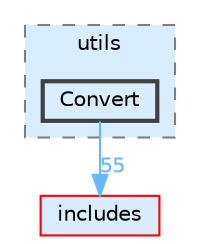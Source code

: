 digraph "lib/utils/Convert"
{
 // LATEX_PDF_SIZE
  bgcolor="transparent";
  edge [fontname=Helvetica,fontsize=10,labelfontname=Helvetica,labelfontsize=10];
  node [fontname=Helvetica,fontsize=10,shape=box,height=0.2,width=0.4];
  compound=true
  subgraph clusterdir_4ce02b87227cef1244bdd1fa3b12a08b {
    graph [ bgcolor="#daedff", pencolor="grey50", label="utils", fontname=Helvetica,fontsize=10 style="filled,dashed", URL="dir_4ce02b87227cef1244bdd1fa3b12a08b.html",tooltip=""]
  dir_8892f3e8699bbfc82ad9494e1fc82913 [label="Convert", fillcolor="#daedff", color="grey25", style="filled,bold", URL="dir_8892f3e8699bbfc82ad9494e1fc82913.html",tooltip=""];
  }
  dir_09e761304027c904456130627fd4dcf5 [label="includes", fillcolor="#daedff", color="red", style="filled", URL="dir_09e761304027c904456130627fd4dcf5.html",tooltip=""];
  dir_8892f3e8699bbfc82ad9494e1fc82913->dir_09e761304027c904456130627fd4dcf5 [headlabel="55", labeldistance=1.5 headhref="dir_000009_000019.html" href="dir_000009_000019.html" color="steelblue1" fontcolor="steelblue1"];
}
